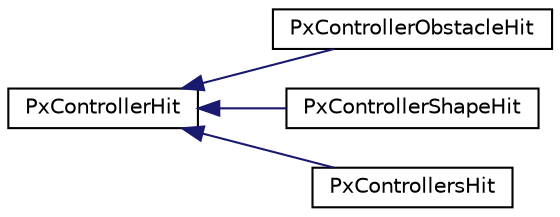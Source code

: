 digraph "Graphical Class Hierarchy"
{
  edge [fontname="Helvetica",fontsize="10",labelfontname="Helvetica",labelfontsize="10"];
  node [fontname="Helvetica",fontsize="10",shape=record];
  rankdir="LR";
  Node0 [label="PxControllerHit",height=0.2,width=0.4,color="black", fillcolor="white", style="filled",URL="$structPxControllerHit.html",tooltip="Describes a generic CCT hit. "];
  Node0 -> Node1 [dir="back",color="midnightblue",fontsize="10",style="solid",fontname="Helvetica"];
  Node1 [label="PxControllerObstacleHit",height=0.2,width=0.4,color="black", fillcolor="white", style="filled",URL="$structPxControllerObstacleHit.html",tooltip="Describes a hit between a CCT and a user-defined obstacle. Passed to onObstacleHit(). "];
  Node0 -> Node2 [dir="back",color="midnightblue",fontsize="10",style="solid",fontname="Helvetica"];
  Node2 [label="PxControllerShapeHit",height=0.2,width=0.4,color="black", fillcolor="white", style="filled",URL="$structPxControllerShapeHit.html",tooltip="Describes a hit between a CCT and a shape. Passed to onShapeHit() "];
  Node0 -> Node3 [dir="back",color="midnightblue",fontsize="10",style="solid",fontname="Helvetica"];
  Node3 [label="PxControllersHit",height=0.2,width=0.4,color="black", fillcolor="white", style="filled",URL="$structPxControllersHit.html",tooltip="Describes a hit between a CCT and another CCT. Passed to onControllerHit(). "];
}
